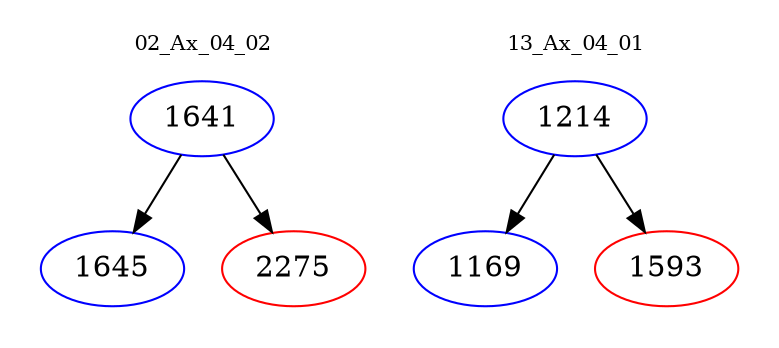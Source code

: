 digraph{
subgraph cluster_0 {
color = white
label = "02_Ax_04_02";
fontsize=10;
T0_1641 [label="1641", color="blue"]
T0_1641 -> T0_1645 [color="black"]
T0_1645 [label="1645", color="blue"]
T0_1641 -> T0_2275 [color="black"]
T0_2275 [label="2275", color="red"]
}
subgraph cluster_1 {
color = white
label = "13_Ax_04_01";
fontsize=10;
T1_1214 [label="1214", color="blue"]
T1_1214 -> T1_1169 [color="black"]
T1_1169 [label="1169", color="blue"]
T1_1214 -> T1_1593 [color="black"]
T1_1593 [label="1593", color="red"]
}
}
